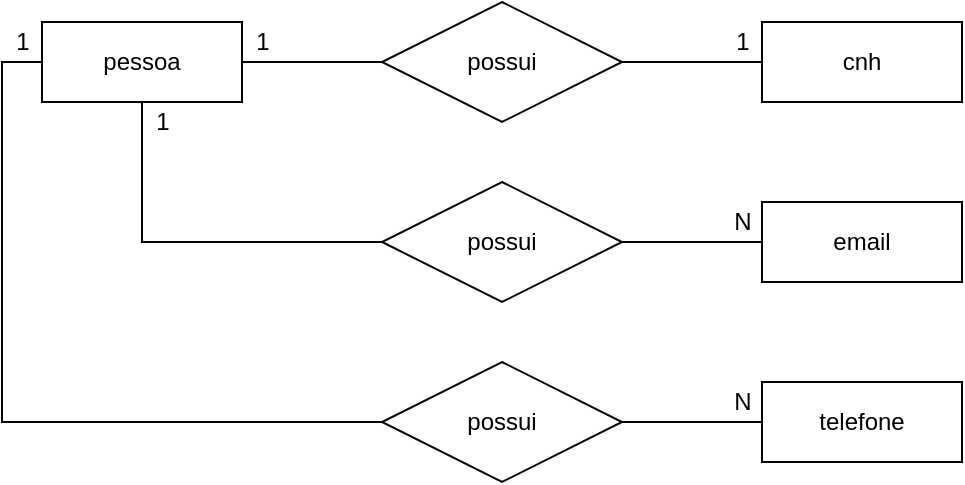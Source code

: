 <mxfile version="14.9.3" type="device"><diagram id="a2Z5gDQiZtDDbXR2Lsgm" name="MER"><mxGraphModel dx="1038" dy="521" grid="1" gridSize="10" guides="1" tooltips="1" connect="1" arrows="1" fold="1" page="1" pageScale="1" pageWidth="827" pageHeight="1169" math="0" shadow="0"><root><mxCell id="0"/><mxCell id="1" parent="0"/><mxCell id="rw1DCMdz0uLoBjHgzVpQ-6" style="edgeStyle=orthogonalEdgeStyle;rounded=0;orthogonalLoop=1;jettySize=auto;html=1;endArrow=none;endFill=0;" edge="1" parent="1" source="rw1DCMdz0uLoBjHgzVpQ-3" target="rw1DCMdz0uLoBjHgzVpQ-4"><mxGeometry relative="1" as="geometry"/></mxCell><mxCell id="rw1DCMdz0uLoBjHgzVpQ-12" style="edgeStyle=orthogonalEdgeStyle;rounded=0;orthogonalLoop=1;jettySize=auto;html=1;entryX=0;entryY=0.5;entryDx=0;entryDy=0;endArrow=none;endFill=0;" edge="1" parent="1" source="rw1DCMdz0uLoBjHgzVpQ-3" target="rw1DCMdz0uLoBjHgzVpQ-11"><mxGeometry relative="1" as="geometry"><Array as="points"><mxPoint x="160" y="150"/><mxPoint x="160" y="330"/></Array></mxGeometry></mxCell><mxCell id="rw1DCMdz0uLoBjHgzVpQ-13" style="edgeStyle=orthogonalEdgeStyle;rounded=0;orthogonalLoop=1;jettySize=auto;html=1;entryX=0;entryY=0.5;entryDx=0;entryDy=0;endArrow=none;endFill=0;" edge="1" parent="1" source="rw1DCMdz0uLoBjHgzVpQ-3" target="rw1DCMdz0uLoBjHgzVpQ-10"><mxGeometry relative="1" as="geometry"><Array as="points"><mxPoint x="230" y="240"/></Array></mxGeometry></mxCell><mxCell id="rw1DCMdz0uLoBjHgzVpQ-3" value="pessoa" style="whiteSpace=wrap;html=1;align=center;" vertex="1" parent="1"><mxGeometry x="180" y="130" width="100" height="40" as="geometry"/></mxCell><mxCell id="rw1DCMdz0uLoBjHgzVpQ-4" value="possui" style="shape=rhombus;perimeter=rhombusPerimeter;whiteSpace=wrap;html=1;align=center;" vertex="1" parent="1"><mxGeometry x="350" y="120" width="120" height="60" as="geometry"/></mxCell><mxCell id="rw1DCMdz0uLoBjHgzVpQ-7" style="edgeStyle=orthogonalEdgeStyle;rounded=0;orthogonalLoop=1;jettySize=auto;html=1;entryX=1;entryY=0.5;entryDx=0;entryDy=0;endArrow=none;endFill=0;" edge="1" parent="1" source="rw1DCMdz0uLoBjHgzVpQ-5" target="rw1DCMdz0uLoBjHgzVpQ-4"><mxGeometry relative="1" as="geometry"/></mxCell><mxCell id="rw1DCMdz0uLoBjHgzVpQ-5" value="cnh" style="whiteSpace=wrap;html=1;align=center;" vertex="1" parent="1"><mxGeometry x="540" y="130" width="100" height="40" as="geometry"/></mxCell><mxCell id="rw1DCMdz0uLoBjHgzVpQ-8" value="email" style="whiteSpace=wrap;html=1;align=center;" vertex="1" parent="1"><mxGeometry x="540" y="220" width="100" height="40" as="geometry"/></mxCell><mxCell id="rw1DCMdz0uLoBjHgzVpQ-9" value="telefone" style="whiteSpace=wrap;html=1;align=center;" vertex="1" parent="1"><mxGeometry x="540" y="310" width="100" height="40" as="geometry"/></mxCell><mxCell id="rw1DCMdz0uLoBjHgzVpQ-14" style="edgeStyle=orthogonalEdgeStyle;rounded=0;orthogonalLoop=1;jettySize=auto;html=1;entryX=0;entryY=0.5;entryDx=0;entryDy=0;endArrow=none;endFill=0;" edge="1" parent="1" source="rw1DCMdz0uLoBjHgzVpQ-10" target="rw1DCMdz0uLoBjHgzVpQ-8"><mxGeometry relative="1" as="geometry"/></mxCell><mxCell id="rw1DCMdz0uLoBjHgzVpQ-10" value="possui" style="shape=rhombus;perimeter=rhombusPerimeter;whiteSpace=wrap;html=1;align=center;" vertex="1" parent="1"><mxGeometry x="350" y="210" width="120" height="60" as="geometry"/></mxCell><mxCell id="rw1DCMdz0uLoBjHgzVpQ-15" style="edgeStyle=orthogonalEdgeStyle;rounded=0;orthogonalLoop=1;jettySize=auto;html=1;entryX=0;entryY=0.5;entryDx=0;entryDy=0;endArrow=none;endFill=0;" edge="1" parent="1" source="rw1DCMdz0uLoBjHgzVpQ-11" target="rw1DCMdz0uLoBjHgzVpQ-9"><mxGeometry relative="1" as="geometry"/></mxCell><mxCell id="rw1DCMdz0uLoBjHgzVpQ-11" value="possui" style="shape=rhombus;perimeter=rhombusPerimeter;whiteSpace=wrap;html=1;align=center;" vertex="1" parent="1"><mxGeometry x="350" y="300" width="120" height="60" as="geometry"/></mxCell><mxCell id="rw1DCMdz0uLoBjHgzVpQ-16" value="1" style="text;html=1;align=center;verticalAlign=middle;resizable=0;points=[];autosize=1;strokeColor=none;" vertex="1" parent="1"><mxGeometry x="280" y="130" width="20" height="20" as="geometry"/></mxCell><mxCell id="rw1DCMdz0uLoBjHgzVpQ-17" value="N" style="text;html=1;align=center;verticalAlign=middle;resizable=0;points=[];autosize=1;strokeColor=none;" vertex="1" parent="1"><mxGeometry x="520" y="220" width="20" height="20" as="geometry"/></mxCell><mxCell id="rw1DCMdz0uLoBjHgzVpQ-18" value="N" style="text;html=1;align=center;verticalAlign=middle;resizable=0;points=[];autosize=1;strokeColor=none;" vertex="1" parent="1"><mxGeometry x="520" y="310" width="20" height="20" as="geometry"/></mxCell><mxCell id="rw1DCMdz0uLoBjHgzVpQ-19" value="1" style="text;html=1;align=center;verticalAlign=middle;resizable=0;points=[];autosize=1;strokeColor=none;" vertex="1" parent="1"><mxGeometry x="520" y="130" width="20" height="20" as="geometry"/></mxCell><mxCell id="rw1DCMdz0uLoBjHgzVpQ-20" value="1" style="text;html=1;align=center;verticalAlign=middle;resizable=0;points=[];autosize=1;strokeColor=none;" vertex="1" parent="1"><mxGeometry x="230" y="170" width="20" height="20" as="geometry"/></mxCell><mxCell id="rw1DCMdz0uLoBjHgzVpQ-21" value="1" style="text;html=1;align=center;verticalAlign=middle;resizable=0;points=[];autosize=1;strokeColor=none;" vertex="1" parent="1"><mxGeometry x="160" y="130" width="20" height="20" as="geometry"/></mxCell></root></mxGraphModel></diagram></mxfile>